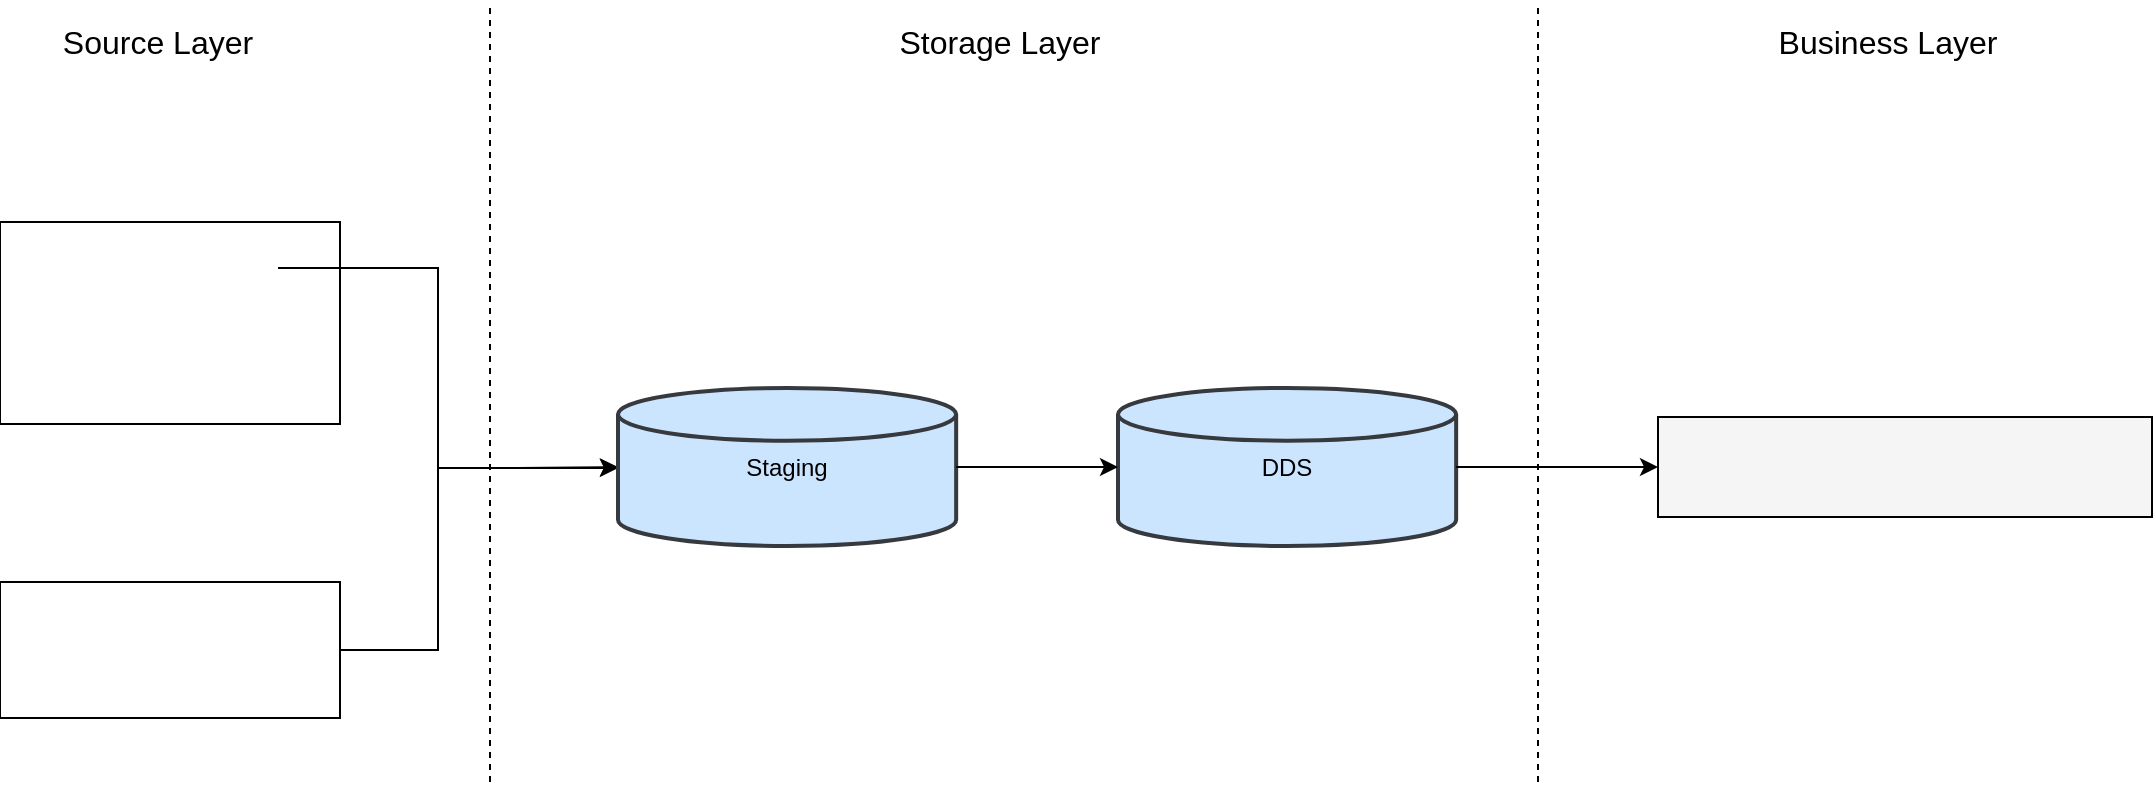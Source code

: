 <mxfile version="13.1.3" type="device"><diagram id="DrcfHm9xWy_7GS28jf8P" name="Page-1"><mxGraphModel dx="1357" dy="742" grid="1" gridSize="10" guides="1" tooltips="1" connect="1" arrows="1" fold="1" page="1" pageScale="1" pageWidth="1827" pageHeight="869" math="0" shadow="0"><root><mxCell id="0"/><mxCell id="1" parent="0"/><mxCell id="ZGZjMEjkSGebNbWWSJK7-1" value="&lt;font style=&quot;font-size: 16px&quot;&gt;Source Layer&lt;/font&gt;" style="text;html=1;strokeColor=none;fillColor=none;align=center;verticalAlign=middle;whiteSpace=wrap;rounded=0;fontStyle=0" parent="1" vertex="1"><mxGeometry x="70" y="40" width="140" height="20" as="geometry"/></mxCell><mxCell id="ZGZjMEjkSGebNbWWSJK7-3" value="&lt;font style=&quot;font-size: 16px&quot;&gt;&lt;span style=&quot;font-weight: normal&quot;&gt;&lt;font style=&quot;font-size: 16px&quot;&gt;Business&lt;/font&gt;&lt;font style=&quot;font-size: 16px&quot;&gt; Layer&lt;/font&gt;&lt;/span&gt;&lt;/font&gt;" style="text;html=1;strokeColor=none;fillColor=none;align=center;verticalAlign=middle;whiteSpace=wrap;rounded=0;fontStyle=1" parent="1" vertex="1"><mxGeometry x="900" y="37.5" width="210" height="25" as="geometry"/></mxCell><mxCell id="ZGZjMEjkSGebNbWWSJK7-4" value="&lt;font style=&quot;font-size: 16px&quot;&gt;Storage&lt;/font&gt;&lt;font style=&quot;font-size: 16px&quot;&gt; Layer&lt;/font&gt;" style="text;html=1;strokeColor=none;fillColor=none;align=center;verticalAlign=middle;whiteSpace=wrap;rounded=0;fontStyle=0" parent="1" vertex="1"><mxGeometry x="416" y="37.5" width="290" height="25" as="geometry"/></mxCell><mxCell id="ZGZjMEjkSGebNbWWSJK7-5" value="" style="endArrow=none;html=1;dashed=1;" parent="1" edge="1"><mxGeometry width="50" height="50" relative="1" as="geometry"><mxPoint x="306" y="420" as="sourcePoint"/><mxPoint x="306" y="30" as="targetPoint"/></mxGeometry></mxCell><mxCell id="ZGZjMEjkSGebNbWWSJK7-6" value="" style="endArrow=none;html=1;dashed=1;" parent="1" edge="1"><mxGeometry width="50" height="50" relative="1" as="geometry"><mxPoint x="830" y="420" as="sourcePoint"/><mxPoint x="830" y="30" as="targetPoint"/></mxGeometry></mxCell><mxCell id="ZGZjMEjkSGebNbWWSJK7-16" value="DDS" style="strokeWidth=2;html=1;shape=mxgraph.flowchart.database;whiteSpace=wrap;sketch=0;fillColor=#cce5ff;strokeColor=#36393d;" parent="1" vertex="1"><mxGeometry x="620" y="223" width="169.08" height="79" as="geometry"/></mxCell><mxCell id="ZGZjMEjkSGebNbWWSJK7-25" style="edgeStyle=orthogonalEdgeStyle;rounded=0;orthogonalLoop=1;jettySize=auto;html=1;exitX=1;exitY=0.5;exitDx=0;exitDy=0;exitPerimeter=0;" parent="1" source="ZGZjMEjkSGebNbWWSJK7-16" target="ex1KyidgzFwj_TpxuPAH-3" edge="1"><mxGeometry relative="1" as="geometry"><mxPoint x="800" y="263" as="sourcePoint"/><mxPoint x="620" y="263" as="targetPoint"/></mxGeometry></mxCell><mxCell id="ZGZjMEjkSGebNbWWSJK7-26" value="" style="edgeStyle=orthogonalEdgeStyle;rounded=0;orthogonalLoop=1;jettySize=auto;html=1;entryX=0;entryY=0.5;entryDx=0;entryDy=0;entryPerimeter=0;" parent="1" edge="1" target="ex1KyidgzFwj_TpxuPAH-24"><mxGeometry relative="1" as="geometry"><mxPoint x="350" y="263" as="targetPoint"/><mxPoint x="200" y="163" as="sourcePoint"/><Array as="points"><mxPoint x="280" y="163"/><mxPoint x="280" y="263"/><mxPoint x="370" y="263"/></Array></mxGeometry></mxCell><mxCell id="ZGZjMEjkSGebNbWWSJK7-19" value="" style="shape=image;html=1;verticalLabelPosition=bottom;verticalAlign=top;imageAspect=0;image=http://servicejobs.ru/assets/template/respons/smi/hh.png;sketch=0;imageBorder=#000000;" parent="1" vertex="1"><mxGeometry x="61" y="140" width="170" height="101" as="geometry"/></mxCell><mxCell id="ZGZjMEjkSGebNbWWSJK7-27" value="" style="edgeStyle=orthogonalEdgeStyle;rounded=0;orthogonalLoop=1;jettySize=auto;html=1;entryX=0;entryY=0.5;entryDx=0;entryDy=0;entryPerimeter=0;" parent="1" source="ZGZjMEjkSGebNbWWSJK7-21" target="ex1KyidgzFwj_TpxuPAH-24" edge="1"><mxGeometry relative="1" as="geometry"><mxPoint x="330" y="350" as="targetPoint"/><Array as="points"><mxPoint x="280" y="354"/><mxPoint x="280" y="263"/><mxPoint x="320" y="263"/></Array></mxGeometry></mxCell><mxCell id="ZGZjMEjkSGebNbWWSJK7-21" value="" style="shape=image;html=1;verticalLabelPosition=bottom;verticalAlign=top;imageAspect=0;image=http://www.cbr.ru/common/images/logostyle/history/logo.svg;sketch=0;imageBorder=#000000;" parent="1" vertex="1"><mxGeometry x="61" y="320" width="170" height="68" as="geometry"/></mxCell><mxCell id="ex1KyidgzFwj_TpxuPAH-2" value="" style="shape=image;html=1;verticalLabelPosition=bottom;labelBackgroundColor=#ffffff;verticalAlign=top;imageAspect=0;image=https://encrypted-tbn0.gstatic.com/images?q=tbn:ANd9GcRrvduypAE86-Fa7x14w0mywgdl8SL-LRCnZ-8Gdj2ySQnKWIfTUr9XnGCeqV-IS4hd6N8&amp;usqp=CAU;imageBackground=#FFFFFF;" vertex="1" parent="1"><mxGeometry x="634.54" y="124" width="140" height="70" as="geometry"/></mxCell><mxCell id="ex1KyidgzFwj_TpxuPAH-3" value="" style="shape=image;html=1;verticalLabelPosition=bottom;verticalAlign=top;imageAspect=0;image=https://static.tildacdn.com/tild3765-3931-4635-b633-613539643565/logo-test-transparen.png;imageBorder=#000000;sketch=0;imageBackground=#F5F5F5;" vertex="1" parent="1"><mxGeometry x="890" y="237.5" width="247" height="50" as="geometry"/></mxCell><mxCell id="ex1KyidgzFwj_TpxuPAH-23" value="" style="shape=image;html=1;verticalAlign=top;verticalLabelPosition=bottom;labelBackgroundColor=#ffffff;imageAspect=0;aspect=fixed;image=https://cdn1.iconfinder.com/data/icons/100-basic-for-user-interface/32/73-files-128.png" vertex="1" parent="1"><mxGeometry x="422.54" y="130" width="64" height="64" as="geometry"/></mxCell><mxCell id="ex1KyidgzFwj_TpxuPAH-24" value="Staging" style="strokeWidth=2;html=1;shape=mxgraph.flowchart.database;whiteSpace=wrap;sketch=0;fillColor=#cce5ff;strokeColor=#36393d;" vertex="1" parent="1"><mxGeometry x="370" y="223" width="169.08" height="79" as="geometry"/></mxCell><mxCell id="ex1KyidgzFwj_TpxuPAH-25" value="" style="endArrow=classic;html=1;exitX=1;exitY=0.5;exitDx=0;exitDy=0;exitPerimeter=0;entryX=0;entryY=0.5;entryDx=0;entryDy=0;entryPerimeter=0;" edge="1" parent="1" source="ex1KyidgzFwj_TpxuPAH-24" target="ZGZjMEjkSGebNbWWSJK7-16"><mxGeometry width="50" height="50" relative="1" as="geometry"><mxPoint x="500" y="390" as="sourcePoint"/><mxPoint x="550" y="340" as="targetPoint"/></mxGeometry></mxCell></root></mxGraphModel></diagram></mxfile>